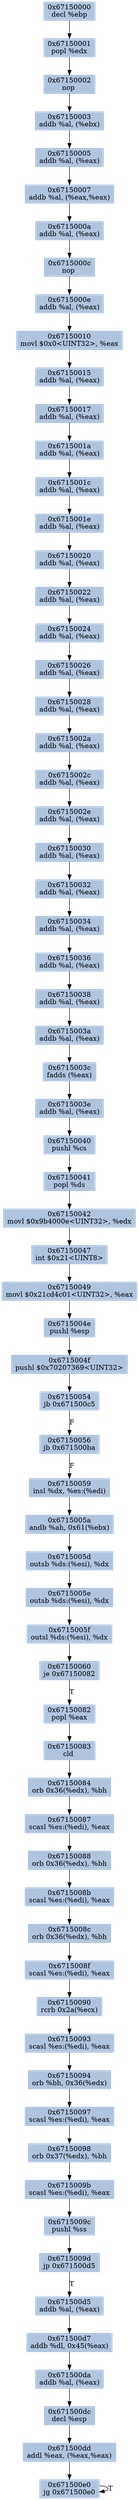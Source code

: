digraph G {
node[shape=rectangle,style=filled,fillcolor=lightsteelblue,color=lightsteelblue]
bgcolor="transparent"
a0x67150000decl_ebp[label="0x67150000\ndecl %ebp"];
a0x67150001popl_edx[label="0x67150001\npopl %edx"];
a0x67150002nop_[label="0x67150002\nnop "];
a0x67150003addb_al_ebx_[label="0x67150003\naddb %al, (%ebx)"];
a0x67150005addb_al_eax_[label="0x67150005\naddb %al, (%eax)"];
a0x67150007addb_al_eaxeax_[label="0x67150007\naddb %al, (%eax,%eax)"];
a0x6715000aaddb_al_eax_[label="0x6715000a\naddb %al, (%eax)"];
a0x6715000cnop_[label="0x6715000c\nnop "];
a0x6715000eaddb_al_eax_[label="0x6715000e\naddb %al, (%eax)"];
a0x67150010movl_0x0UINT32_eax[label="0x67150010\nmovl $0x0<UINT32>, %eax"];
a0x67150015addb_al_eax_[label="0x67150015\naddb %al, (%eax)"];
a0x67150017addb_al_eax_[label="0x67150017\naddb %al, (%eax)"];
a0x6715001aaddb_al_eax_[label="0x6715001a\naddb %al, (%eax)"];
a0x6715001caddb_al_eax_[label="0x6715001c\naddb %al, (%eax)"];
a0x6715001eaddb_al_eax_[label="0x6715001e\naddb %al, (%eax)"];
a0x67150020addb_al_eax_[label="0x67150020\naddb %al, (%eax)"];
a0x67150022addb_al_eax_[label="0x67150022\naddb %al, (%eax)"];
a0x67150024addb_al_eax_[label="0x67150024\naddb %al, (%eax)"];
a0x67150026addb_al_eax_[label="0x67150026\naddb %al, (%eax)"];
a0x67150028addb_al_eax_[label="0x67150028\naddb %al, (%eax)"];
a0x6715002aaddb_al_eax_[label="0x6715002a\naddb %al, (%eax)"];
a0x6715002caddb_al_eax_[label="0x6715002c\naddb %al, (%eax)"];
a0x6715002eaddb_al_eax_[label="0x6715002e\naddb %al, (%eax)"];
a0x67150030addb_al_eax_[label="0x67150030\naddb %al, (%eax)"];
a0x67150032addb_al_eax_[label="0x67150032\naddb %al, (%eax)"];
a0x67150034addb_al_eax_[label="0x67150034\naddb %al, (%eax)"];
a0x67150036addb_al_eax_[label="0x67150036\naddb %al, (%eax)"];
a0x67150038addb_al_eax_[label="0x67150038\naddb %al, (%eax)"];
a0x6715003aaddb_al_eax_[label="0x6715003a\naddb %al, (%eax)"];
a0x6715003cfadds_eax_[label="0x6715003c\nfadds (%eax)"];
a0x6715003eaddb_al_eax_[label="0x6715003e\naddb %al, (%eax)"];
a0x67150040pushl_cs[label="0x67150040\npushl %cs"];
a0x67150041popl_ds[label="0x67150041\npopl %ds"];
a0x67150042movl_0x9b4000eUINT32_edx[label="0x67150042\nmovl $0x9b4000e<UINT32>, %edx"];
a0x67150047int_0x21UINT8[label="0x67150047\nint $0x21<UINT8>"];
a0x67150049movl_0x21cd4c01UINT32_eax[label="0x67150049\nmovl $0x21cd4c01<UINT32>, %eax"];
a0x6715004epushl_esp[label="0x6715004e\npushl %esp"];
a0x6715004fpushl_0x70207369UINT32[label="0x6715004f\npushl $0x70207369<UINT32>"];
a0x67150054jb_0x671500c5[label="0x67150054\njb 0x671500c5"];
a0x67150056jb_0x671500ba[label="0x67150056\njb 0x671500ba"];
a0x67150059insl_dx_es_edi_[label="0x67150059\ninsl %dx, %es:(%edi)"];
a0x6715005aandb_ah_0x61ebx_[label="0x6715005a\nandb %ah, 0x61(%ebx)"];
a0x6715005doutsb_ds_esi__dx[label="0x6715005d\noutsb %ds:(%esi), %dx"];
a0x6715005eoutsb_ds_esi__dx[label="0x6715005e\noutsb %ds:(%esi), %dx"];
a0x6715005foutsl_ds_esi__dx[label="0x6715005f\noutsl %ds:(%esi), %dx"];
a0x67150060je_0x67150082[label="0x67150060\nje 0x67150082"];
a0x67150082popl_eax[label="0x67150082\npopl %eax"];
a0x67150083cld_[label="0x67150083\ncld "];
a0x67150084orb_0x36edx__bh[label="0x67150084\norb 0x36(%edx), %bh"];
a0x67150087scasl_es_edi__eax[label="0x67150087\nscasl %es:(%edi), %eax"];
a0x67150088orb_0x36edx__bh[label="0x67150088\norb 0x36(%edx), %bh"];
a0x6715008bscasl_es_edi__eax[label="0x6715008b\nscasl %es:(%edi), %eax"];
a0x6715008corb_0x36edx__bh[label="0x6715008c\norb 0x36(%edx), %bh"];
a0x6715008fscasl_es_edi__eax[label="0x6715008f\nscasl %es:(%edi), %eax"];
a0x67150090rcrb_0x2aecx_[label="0x67150090\nrcrb 0x2a(%ecx)"];
a0x67150093scasl_es_edi__eax[label="0x67150093\nscasl %es:(%edi), %eax"];
a0x67150094orb_bh_0x36edx_[label="0x67150094\norb %bh, 0x36(%edx)"];
a0x67150097scasl_es_edi__eax[label="0x67150097\nscasl %es:(%edi), %eax"];
a0x67150098orb_0x37edx__bh[label="0x67150098\norb 0x37(%edx), %bh"];
a0x6715009bscasl_es_edi__eax[label="0x6715009b\nscasl %es:(%edi), %eax"];
a0x6715009cpushl_ss[label="0x6715009c\npushl %ss"];
a0x6715009djp_0x671500d5[label="0x6715009d\njp 0x671500d5"];
a0x671500d5addb_al_eax_[label="0x671500d5\naddb %al, (%eax)"];
a0x671500d7addb_dl_0x45eax_[label="0x671500d7\naddb %dl, 0x45(%eax)"];
a0x671500daaddb_al_eax_[label="0x671500da\naddb %al, (%eax)"];
a0x671500dcdecl_esp[label="0x671500dc\ndecl %esp"];
a0x671500ddaddl_eax_eaxeax_[label="0x671500dd\naddl %eax, (%eax,%eax)"];
a0x671500e0jg_0x671500e0[label="0x671500e0\njg 0x671500e0"];
a0x67150000decl_ebp -> a0x67150001popl_edx [color="#000000"];
a0x67150001popl_edx -> a0x67150002nop_ [color="#000000"];
a0x67150002nop_ -> a0x67150003addb_al_ebx_ [color="#000000"];
a0x67150003addb_al_ebx_ -> a0x67150005addb_al_eax_ [color="#000000"];
a0x67150005addb_al_eax_ -> a0x67150007addb_al_eaxeax_ [color="#000000"];
a0x67150007addb_al_eaxeax_ -> a0x6715000aaddb_al_eax_ [color="#000000"];
a0x6715000aaddb_al_eax_ -> a0x6715000cnop_ [color="#000000"];
a0x6715000cnop_ -> a0x6715000eaddb_al_eax_ [color="#000000"];
a0x6715000eaddb_al_eax_ -> a0x67150010movl_0x0UINT32_eax [color="#000000"];
a0x67150010movl_0x0UINT32_eax -> a0x67150015addb_al_eax_ [color="#000000"];
a0x67150015addb_al_eax_ -> a0x67150017addb_al_eax_ [color="#000000"];
a0x67150017addb_al_eax_ -> a0x6715001aaddb_al_eax_ [color="#000000"];
a0x6715001aaddb_al_eax_ -> a0x6715001caddb_al_eax_ [color="#000000"];
a0x6715001caddb_al_eax_ -> a0x6715001eaddb_al_eax_ [color="#000000"];
a0x6715001eaddb_al_eax_ -> a0x67150020addb_al_eax_ [color="#000000"];
a0x67150020addb_al_eax_ -> a0x67150022addb_al_eax_ [color="#000000"];
a0x67150022addb_al_eax_ -> a0x67150024addb_al_eax_ [color="#000000"];
a0x67150024addb_al_eax_ -> a0x67150026addb_al_eax_ [color="#000000"];
a0x67150026addb_al_eax_ -> a0x67150028addb_al_eax_ [color="#000000"];
a0x67150028addb_al_eax_ -> a0x6715002aaddb_al_eax_ [color="#000000"];
a0x6715002aaddb_al_eax_ -> a0x6715002caddb_al_eax_ [color="#000000"];
a0x6715002caddb_al_eax_ -> a0x6715002eaddb_al_eax_ [color="#000000"];
a0x6715002eaddb_al_eax_ -> a0x67150030addb_al_eax_ [color="#000000"];
a0x67150030addb_al_eax_ -> a0x67150032addb_al_eax_ [color="#000000"];
a0x67150032addb_al_eax_ -> a0x67150034addb_al_eax_ [color="#000000"];
a0x67150034addb_al_eax_ -> a0x67150036addb_al_eax_ [color="#000000"];
a0x67150036addb_al_eax_ -> a0x67150038addb_al_eax_ [color="#000000"];
a0x67150038addb_al_eax_ -> a0x6715003aaddb_al_eax_ [color="#000000"];
a0x6715003aaddb_al_eax_ -> a0x6715003cfadds_eax_ [color="#000000"];
a0x6715003cfadds_eax_ -> a0x6715003eaddb_al_eax_ [color="#000000"];
a0x6715003eaddb_al_eax_ -> a0x67150040pushl_cs [color="#000000"];
a0x67150040pushl_cs -> a0x67150041popl_ds [color="#000000"];
a0x67150041popl_ds -> a0x67150042movl_0x9b4000eUINT32_edx [color="#000000"];
a0x67150042movl_0x9b4000eUINT32_edx -> a0x67150047int_0x21UINT8 [color="#000000"];
a0x67150047int_0x21UINT8 -> a0x67150049movl_0x21cd4c01UINT32_eax [color="#000000"];
a0x67150049movl_0x21cd4c01UINT32_eax -> a0x6715004epushl_esp [color="#000000"];
a0x6715004epushl_esp -> a0x6715004fpushl_0x70207369UINT32 [color="#000000"];
a0x6715004fpushl_0x70207369UINT32 -> a0x67150054jb_0x671500c5 [color="#000000"];
a0x67150054jb_0x671500c5 -> a0x67150056jb_0x671500ba [color="#000000",label="F"];
a0x67150056jb_0x671500ba -> a0x67150059insl_dx_es_edi_ [color="#000000",label="F"];
a0x67150059insl_dx_es_edi_ -> a0x6715005aandb_ah_0x61ebx_ [color="#000000"];
a0x6715005aandb_ah_0x61ebx_ -> a0x6715005doutsb_ds_esi__dx [color="#000000"];
a0x6715005doutsb_ds_esi__dx -> a0x6715005eoutsb_ds_esi__dx [color="#000000"];
a0x6715005eoutsb_ds_esi__dx -> a0x6715005foutsl_ds_esi__dx [color="#000000"];
a0x6715005foutsl_ds_esi__dx -> a0x67150060je_0x67150082 [color="#000000"];
a0x67150060je_0x67150082 -> a0x67150082popl_eax [color="#000000",label="T"];
a0x67150082popl_eax -> a0x67150083cld_ [color="#000000"];
a0x67150083cld_ -> a0x67150084orb_0x36edx__bh [color="#000000"];
a0x67150084orb_0x36edx__bh -> a0x67150087scasl_es_edi__eax [color="#000000"];
a0x67150087scasl_es_edi__eax -> a0x67150088orb_0x36edx__bh [color="#000000"];
a0x67150088orb_0x36edx__bh -> a0x6715008bscasl_es_edi__eax [color="#000000"];
a0x6715008bscasl_es_edi__eax -> a0x6715008corb_0x36edx__bh [color="#000000"];
a0x6715008corb_0x36edx__bh -> a0x6715008fscasl_es_edi__eax [color="#000000"];
a0x6715008fscasl_es_edi__eax -> a0x67150090rcrb_0x2aecx_ [color="#000000"];
a0x67150090rcrb_0x2aecx_ -> a0x67150093scasl_es_edi__eax [color="#000000"];
a0x67150093scasl_es_edi__eax -> a0x67150094orb_bh_0x36edx_ [color="#000000"];
a0x67150094orb_bh_0x36edx_ -> a0x67150097scasl_es_edi__eax [color="#000000"];
a0x67150097scasl_es_edi__eax -> a0x67150098orb_0x37edx__bh [color="#000000"];
a0x67150098orb_0x37edx__bh -> a0x6715009bscasl_es_edi__eax [color="#000000"];
a0x6715009bscasl_es_edi__eax -> a0x6715009cpushl_ss [color="#000000"];
a0x6715009cpushl_ss -> a0x6715009djp_0x671500d5 [color="#000000"];
a0x6715009djp_0x671500d5 -> a0x671500d5addb_al_eax_ [color="#000000",label="T"];
a0x671500d5addb_al_eax_ -> a0x671500d7addb_dl_0x45eax_ [color="#000000"];
a0x671500d7addb_dl_0x45eax_ -> a0x671500daaddb_al_eax_ [color="#000000"];
a0x671500daaddb_al_eax_ -> a0x671500dcdecl_esp [color="#000000"];
a0x671500dcdecl_esp -> a0x671500ddaddl_eax_eaxeax_ [color="#000000"];
a0x671500ddaddl_eax_eaxeax_ -> a0x671500e0jg_0x671500e0 [color="#000000"];
a0x671500e0jg_0x671500e0 -> a0x671500e0jg_0x671500e0 [color="#000000",label="T"];
}
